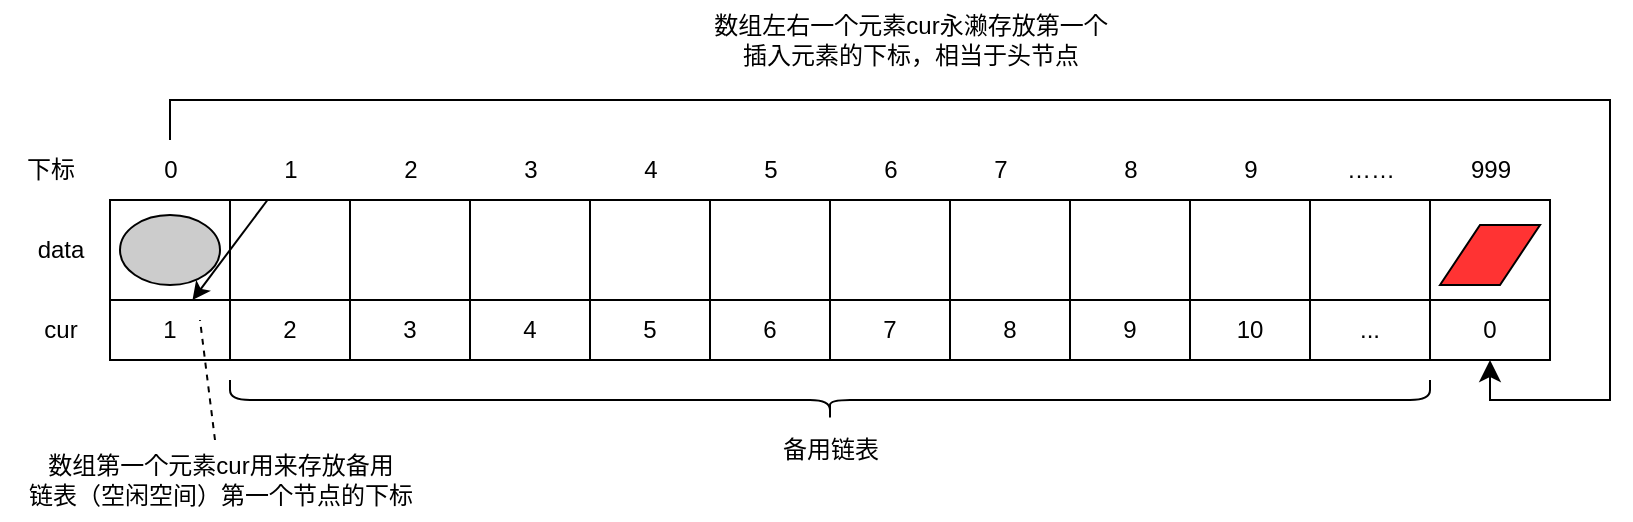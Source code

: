 <mxfile>
    <diagram id="dJQq_Q3xgXx5F0gCZvwR" name="Page-1">
        <mxGraphModel dx="3050" dy="1558" grid="1" gridSize="10" guides="1" tooltips="1" connect="1" arrows="1" fold="1" page="1" pageScale="1" pageWidth="850" pageHeight="1100" math="0" shadow="0">
            <root>
                <mxCell id="0"/>
                <mxCell id="1" parent="0"/>
                <mxCell id="2" value="" style="rounded=0;whiteSpace=wrap;html=1;" parent="1" vertex="1">
                    <mxGeometry x="70" y="170" width="60" height="50" as="geometry"/>
                </mxCell>
                <mxCell id="3" value="1" style="rounded=0;whiteSpace=wrap;html=1;" parent="1" vertex="1">
                    <mxGeometry x="70" y="220" width="60" height="30" as="geometry"/>
                </mxCell>
                <mxCell id="4" value="" style="rounded=0;whiteSpace=wrap;html=1;" parent="1" vertex="1">
                    <mxGeometry x="130" y="170" width="60" height="50" as="geometry"/>
                </mxCell>
                <mxCell id="5" value="2" style="rounded=0;whiteSpace=wrap;html=1;" parent="1" vertex="1">
                    <mxGeometry x="130" y="220" width="60" height="30" as="geometry"/>
                </mxCell>
                <mxCell id="6" value="" style="rounded=0;whiteSpace=wrap;html=1;" parent="1" vertex="1">
                    <mxGeometry x="190" y="170" width="60" height="50" as="geometry"/>
                </mxCell>
                <mxCell id="7" value="3" style="rounded=0;whiteSpace=wrap;html=1;" parent="1" vertex="1">
                    <mxGeometry x="190" y="220" width="60" height="30" as="geometry"/>
                </mxCell>
                <mxCell id="8" value="" style="rounded=0;whiteSpace=wrap;html=1;" parent="1" vertex="1">
                    <mxGeometry x="250" y="170" width="60" height="50" as="geometry"/>
                </mxCell>
                <mxCell id="9" value="4" style="rounded=0;whiteSpace=wrap;html=1;" parent="1" vertex="1">
                    <mxGeometry x="250" y="220" width="60" height="30" as="geometry"/>
                </mxCell>
                <mxCell id="10" value="" style="rounded=0;whiteSpace=wrap;html=1;" parent="1" vertex="1">
                    <mxGeometry x="310" y="170" width="60" height="50" as="geometry"/>
                </mxCell>
                <mxCell id="11" value="5" style="rounded=0;whiteSpace=wrap;html=1;" parent="1" vertex="1">
                    <mxGeometry x="310" y="220" width="60" height="30" as="geometry"/>
                </mxCell>
                <mxCell id="12" value="" style="rounded=0;whiteSpace=wrap;html=1;" parent="1" vertex="1">
                    <mxGeometry x="370" y="170" width="60" height="50" as="geometry"/>
                </mxCell>
                <mxCell id="13" value="6" style="rounded=0;whiteSpace=wrap;html=1;" parent="1" vertex="1">
                    <mxGeometry x="370" y="220" width="60" height="30" as="geometry"/>
                </mxCell>
                <mxCell id="14" value="" style="rounded=0;whiteSpace=wrap;html=1;" parent="1" vertex="1">
                    <mxGeometry x="430" y="170" width="60" height="50" as="geometry"/>
                </mxCell>
                <mxCell id="15" value="7" style="rounded=0;whiteSpace=wrap;html=1;" parent="1" vertex="1">
                    <mxGeometry x="430" y="220" width="60" height="30" as="geometry"/>
                </mxCell>
                <mxCell id="16" value="" style="rounded=0;whiteSpace=wrap;html=1;" parent="1" vertex="1">
                    <mxGeometry x="490" y="170" width="60" height="50" as="geometry"/>
                </mxCell>
                <mxCell id="17" value="8" style="rounded=0;whiteSpace=wrap;html=1;" parent="1" vertex="1">
                    <mxGeometry x="490" y="220" width="60" height="30" as="geometry"/>
                </mxCell>
                <mxCell id="18" value="" style="rounded=0;whiteSpace=wrap;html=1;" parent="1" vertex="1">
                    <mxGeometry x="550" y="170" width="60" height="50" as="geometry"/>
                </mxCell>
                <mxCell id="19" value="9" style="rounded=0;whiteSpace=wrap;html=1;" parent="1" vertex="1">
                    <mxGeometry x="550" y="220" width="60" height="30" as="geometry"/>
                </mxCell>
                <mxCell id="20" value="" style="rounded=0;whiteSpace=wrap;html=1;" parent="1" vertex="1">
                    <mxGeometry x="610" y="170" width="60" height="50" as="geometry"/>
                </mxCell>
                <mxCell id="21" value="10" style="rounded=0;whiteSpace=wrap;html=1;" parent="1" vertex="1">
                    <mxGeometry x="610" y="220" width="60" height="30" as="geometry"/>
                </mxCell>
                <mxCell id="22" value="" style="rounded=0;whiteSpace=wrap;html=1;" parent="1" vertex="1">
                    <mxGeometry x="670" y="170" width="60" height="50" as="geometry"/>
                </mxCell>
                <mxCell id="23" value="..." style="rounded=0;whiteSpace=wrap;html=1;" parent="1" vertex="1">
                    <mxGeometry x="670" y="220" width="60" height="30" as="geometry"/>
                </mxCell>
                <mxCell id="24" value="" style="rounded=0;whiteSpace=wrap;html=1;" parent="1" vertex="1">
                    <mxGeometry x="730" y="170" width="60" height="50" as="geometry"/>
                </mxCell>
                <mxCell id="25" value="0" style="rounded=0;whiteSpace=wrap;html=1;" parent="1" vertex="1">
                    <mxGeometry x="730" y="220" width="60" height="30" as="geometry"/>
                </mxCell>
                <mxCell id="26" value="data" style="text;html=1;align=center;verticalAlign=middle;resizable=0;points=[];autosize=1;strokeColor=none;fillColor=none;" parent="1" vertex="1">
                    <mxGeometry x="20" y="180" width="50" height="30" as="geometry"/>
                </mxCell>
                <mxCell id="27" value="cur" style="text;html=1;align=center;verticalAlign=middle;resizable=0;points=[];autosize=1;strokeColor=none;fillColor=none;" parent="1" vertex="1">
                    <mxGeometry x="25" y="220" width="40" height="30" as="geometry"/>
                </mxCell>
                <mxCell id="28" value="" style="ellipse;whiteSpace=wrap;html=1;fillColor=#CCCCCC;" parent="1" vertex="1">
                    <mxGeometry x="75" y="177.5" width="50" height="35" as="geometry"/>
                </mxCell>
                <mxCell id="29" value="" style="shape=parallelogram;perimeter=parallelogramPerimeter;whiteSpace=wrap;html=1;fixedSize=1;fillColor=#FF3333;" parent="1" vertex="1">
                    <mxGeometry x="735" y="182.5" width="50" height="30" as="geometry"/>
                </mxCell>
                <mxCell id="30" value="下标" style="text;html=1;align=center;verticalAlign=middle;resizable=0;points=[];autosize=1;strokeColor=none;fillColor=none;" parent="1" vertex="1">
                    <mxGeometry x="15" y="140" width="50" height="30" as="geometry"/>
                </mxCell>
                <mxCell id="31" value="0" style="text;html=1;align=center;verticalAlign=middle;resizable=0;points=[];autosize=1;strokeColor=none;fillColor=none;" parent="1" vertex="1">
                    <mxGeometry x="85" y="140" width="30" height="30" as="geometry"/>
                </mxCell>
                <mxCell id="32" value="1" style="text;html=1;align=center;verticalAlign=middle;resizable=0;points=[];autosize=1;strokeColor=none;fillColor=none;" parent="1" vertex="1">
                    <mxGeometry x="145" y="140" width="30" height="30" as="geometry"/>
                </mxCell>
                <mxCell id="33" value="2" style="text;html=1;align=center;verticalAlign=middle;resizable=0;points=[];autosize=1;strokeColor=none;fillColor=none;" parent="1" vertex="1">
                    <mxGeometry x="205" y="140" width="30" height="30" as="geometry"/>
                </mxCell>
                <mxCell id="34" value="3" style="text;html=1;align=center;verticalAlign=middle;resizable=0;points=[];autosize=1;strokeColor=none;fillColor=none;" parent="1" vertex="1">
                    <mxGeometry x="265" y="140" width="30" height="30" as="geometry"/>
                </mxCell>
                <mxCell id="35" value="4" style="text;html=1;align=center;verticalAlign=middle;resizable=0;points=[];autosize=1;strokeColor=none;fillColor=none;" parent="1" vertex="1">
                    <mxGeometry x="325" y="140" width="30" height="30" as="geometry"/>
                </mxCell>
                <mxCell id="36" value="5" style="text;html=1;align=center;verticalAlign=middle;resizable=0;points=[];autosize=1;strokeColor=none;fillColor=none;" parent="1" vertex="1">
                    <mxGeometry x="385" y="140" width="30" height="30" as="geometry"/>
                </mxCell>
                <mxCell id="37" value="6" style="text;html=1;align=center;verticalAlign=middle;resizable=0;points=[];autosize=1;strokeColor=none;fillColor=none;" parent="1" vertex="1">
                    <mxGeometry x="445" y="140" width="30" height="30" as="geometry"/>
                </mxCell>
                <mxCell id="38" value="7" style="text;html=1;align=center;verticalAlign=middle;resizable=0;points=[];autosize=1;strokeColor=none;fillColor=none;" parent="1" vertex="1">
                    <mxGeometry x="500" y="140" width="30" height="30" as="geometry"/>
                </mxCell>
                <mxCell id="39" value="8" style="text;html=1;align=center;verticalAlign=middle;resizable=0;points=[];autosize=1;strokeColor=none;fillColor=none;" parent="1" vertex="1">
                    <mxGeometry x="565" y="140" width="30" height="30" as="geometry"/>
                </mxCell>
                <mxCell id="40" value="9" style="text;html=1;align=center;verticalAlign=middle;resizable=0;points=[];autosize=1;strokeColor=none;fillColor=none;" parent="1" vertex="1">
                    <mxGeometry x="625" y="140" width="30" height="30" as="geometry"/>
                </mxCell>
                <mxCell id="41" value="……" style="text;html=1;align=center;verticalAlign=middle;resizable=0;points=[];autosize=1;strokeColor=none;fillColor=none;" parent="1" vertex="1">
                    <mxGeometry x="675" y="140" width="50" height="30" as="geometry"/>
                </mxCell>
                <mxCell id="42" value="999" style="text;html=1;align=center;verticalAlign=middle;resizable=0;points=[];autosize=1;strokeColor=none;fillColor=none;" parent="1" vertex="1">
                    <mxGeometry x="740" y="140" width="40" height="30" as="geometry"/>
                </mxCell>
                <mxCell id="43" value="" style="edgeStyle=segmentEdgeStyle;endArrow=classic;html=1;curved=0;rounded=0;endSize=8;startSize=8;entryX=0.5;entryY=1;entryDx=0;entryDy=0;" parent="1" source="31" target="25" edge="1">
                    <mxGeometry width="50" height="50" relative="1" as="geometry">
                        <mxPoint x="570" y="630" as="sourcePoint"/>
                        <mxPoint x="620" y="580" as="targetPoint"/>
                        <Array as="points">
                            <mxPoint x="100" y="120"/>
                            <mxPoint x="820" y="120"/>
                            <mxPoint x="820" y="270"/>
                            <mxPoint x="760" y="270"/>
                        </Array>
                    </mxGeometry>
                </mxCell>
                <mxCell id="44" value="" style="shape=curlyBracket;whiteSpace=wrap;html=1;rounded=1;labelPosition=left;verticalLabelPosition=middle;align=right;verticalAlign=middle;direction=north;" parent="1" vertex="1">
                    <mxGeometry x="130" y="260" width="600" height="20" as="geometry"/>
                </mxCell>
                <mxCell id="45" value="备用链表" style="text;html=1;align=center;verticalAlign=middle;resizable=0;points=[];autosize=1;strokeColor=none;fillColor=none;" parent="1" vertex="1">
                    <mxGeometry x="395" y="280" width="70" height="30" as="geometry"/>
                </mxCell>
                <mxCell id="48" value="" style="endArrow=classic;html=1;" parent="1" source="32" target="3" edge="1">
                    <mxGeometry width="50" height="50" relative="1" as="geometry">
                        <mxPoint x="155" y="340" as="sourcePoint"/>
                        <mxPoint x="205" y="290" as="targetPoint"/>
                    </mxGeometry>
                </mxCell>
                <mxCell id="49" value="数组第一个元素cur用来存放备用&lt;div&gt;链表（空闲空间）第一个节点的下标&lt;/div&gt;" style="text;html=1;align=center;verticalAlign=middle;resizable=0;points=[];autosize=1;strokeColor=none;fillColor=none;" parent="1" vertex="1">
                    <mxGeometry x="15" y="290" width="220" height="40" as="geometry"/>
                </mxCell>
                <mxCell id="50" value="" style="endArrow=none;dashed=1;html=1;" parent="1" source="49" edge="1">
                    <mxGeometry width="50" height="50" relative="1" as="geometry">
                        <mxPoint x="65" y="280" as="sourcePoint"/>
                        <mxPoint x="115" y="230" as="targetPoint"/>
                    </mxGeometry>
                </mxCell>
                <mxCell id="51" value="数组左右一个元素cur永濑存放第一个&lt;div&gt;插入元素的下标，相当于头节点&lt;/div&gt;" style="text;html=1;align=center;verticalAlign=middle;resizable=0;points=[];autosize=1;strokeColor=none;fillColor=none;" parent="1" vertex="1">
                    <mxGeometry x="360" y="70" width="220" height="40" as="geometry"/>
                </mxCell>
            </root>
        </mxGraphModel>
    </diagram>
</mxfile>